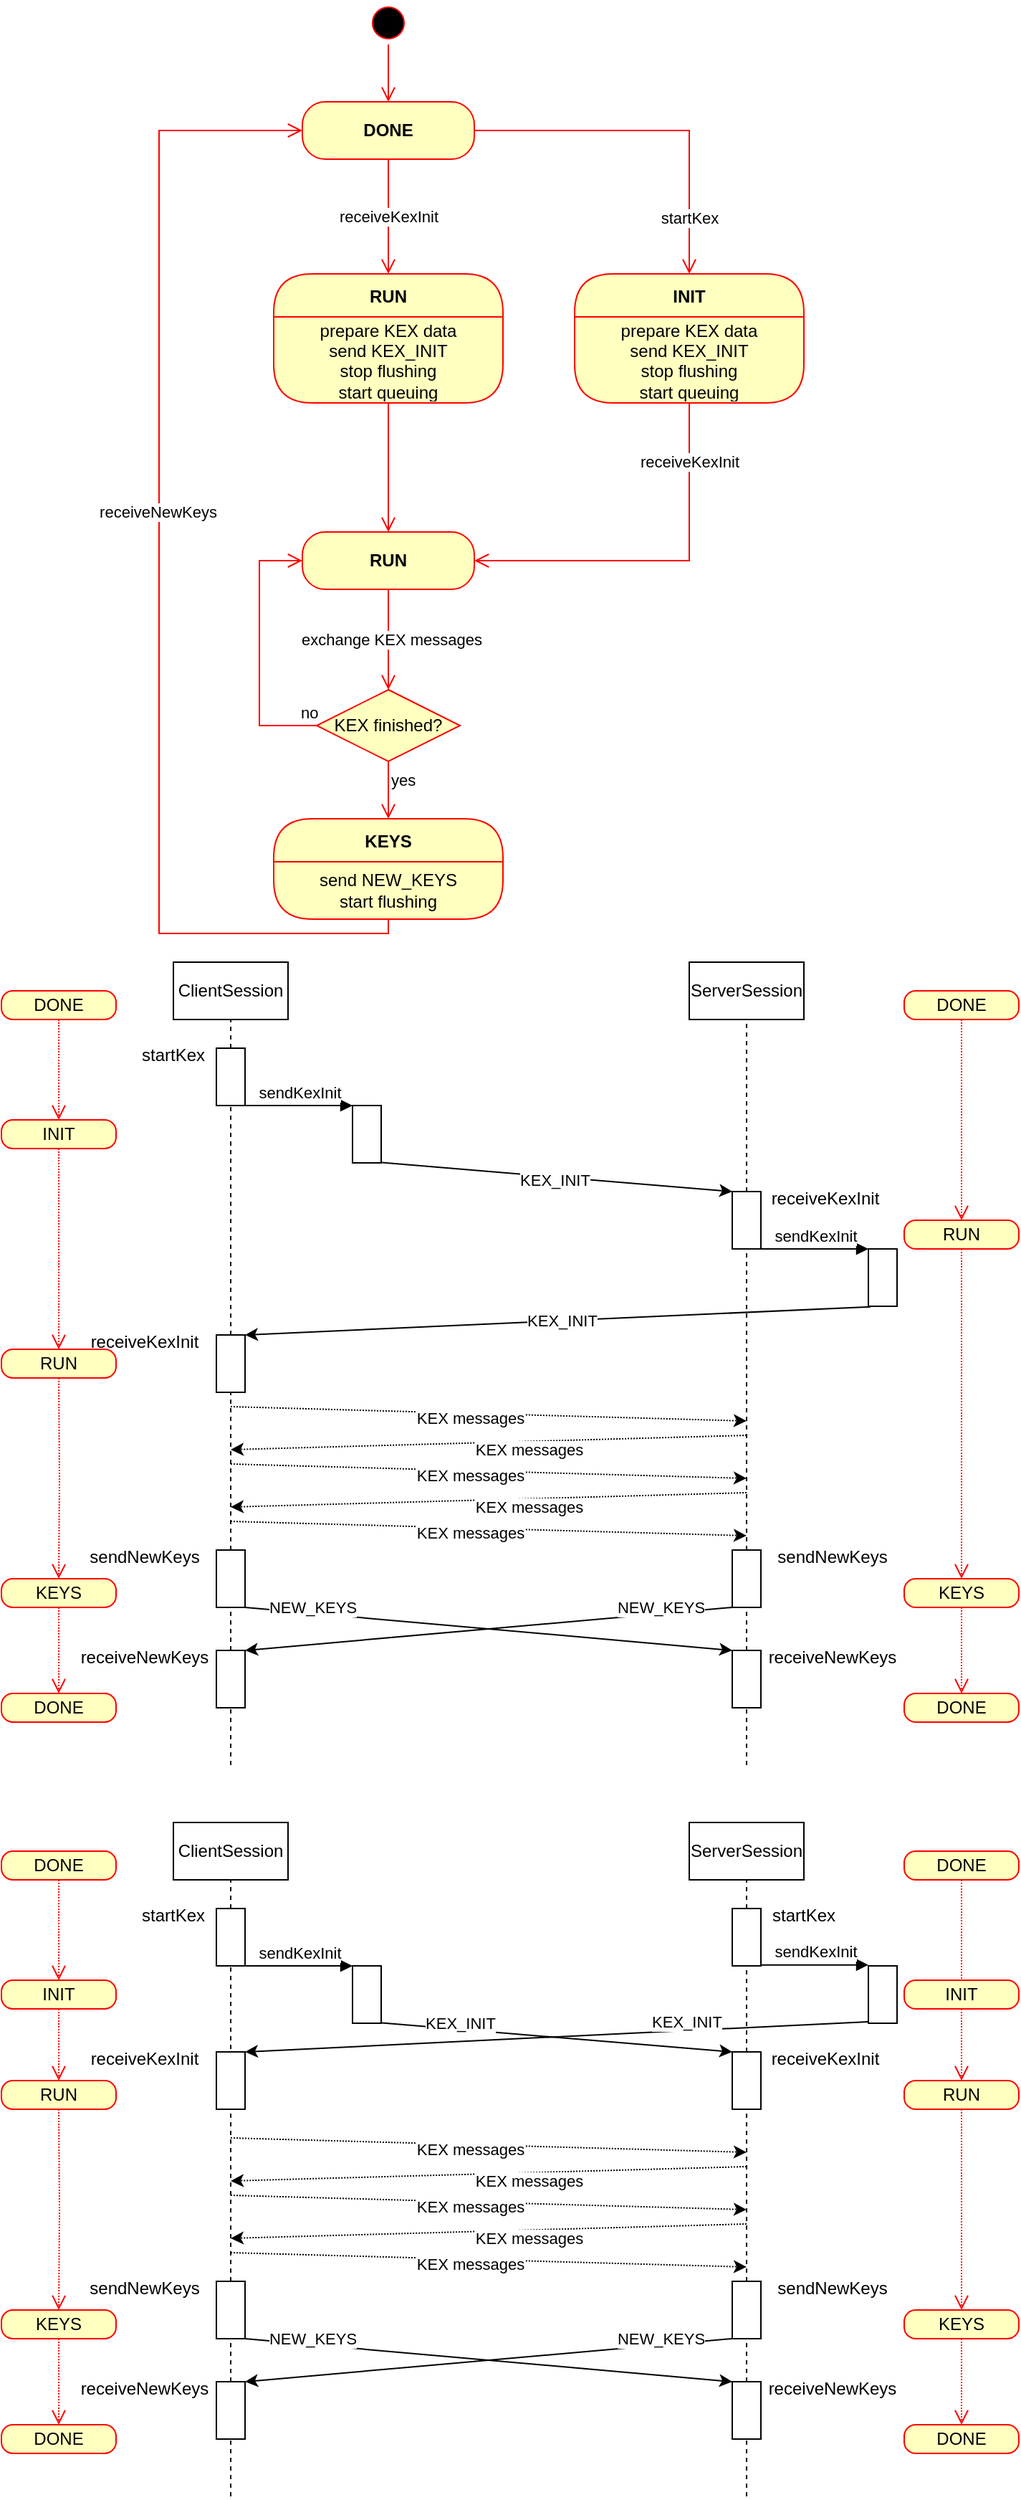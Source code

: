 <mxfile version="26.2.9">
  <diagram id="MgQ8iZ1HcKcTAxv5I0mx" name="Page-1">
    <mxGraphModel dx="1067" dy="892" grid="1" gridSize="10" guides="1" tooltips="1" connect="1" arrows="1" fold="1" page="1" pageScale="1" pageWidth="850" pageHeight="1100" math="0" shadow="0">
      <root>
        <mxCell id="0" />
        <mxCell id="1" parent="0" />
        <mxCell id="Z2IcUivewJbPsal0SKzA-1" value="&lt;b&gt;DONE&lt;/b&gt;" style="rounded=1;whiteSpace=wrap;html=1;arcSize=40;fontColor=#000000;fillColor=#ffffc0;strokeColor=#ff0000;" parent="1" vertex="1">
          <mxGeometry x="250" y="80" width="120" height="40" as="geometry" />
        </mxCell>
        <mxCell id="Z2IcUivewJbPsal0SKzA-2" value="startKex" style="edgeStyle=orthogonalEdgeStyle;html=1;verticalAlign=bottom;endArrow=open;endSize=8;strokeColor=#ff0000;rounded=0;entryX=0.5;entryY=0;entryDx=0;entryDy=0;" parent="1" source="Z2IcUivewJbPsal0SKzA-1" target="Z2IcUivewJbPsal0SKzA-11" edge="1">
          <mxGeometry x="0.76" relative="1" as="geometry">
            <mxPoint x="310" y="200" as="targetPoint" />
            <mxPoint as="offset" />
          </mxGeometry>
        </mxCell>
        <mxCell id="Z2IcUivewJbPsal0SKzA-5" value="&lt;b&gt;RUN&lt;/b&gt;" style="rounded=1;whiteSpace=wrap;html=1;arcSize=40;fontColor=#000000;fillColor=#ffffc0;strokeColor=#ff0000;" parent="1" vertex="1">
          <mxGeometry x="250" y="380" width="120" height="40" as="geometry" />
        </mxCell>
        <mxCell id="Z2IcUivewJbPsal0SKzA-6" value="" style="edgeStyle=orthogonalEdgeStyle;html=1;verticalAlign=bottom;endArrow=open;endSize=8;strokeColor=#ff0000;rounded=0;" parent="1" source="Z2IcUivewJbPsal0SKzA-5" edge="1">
          <mxGeometry relative="1" as="geometry">
            <mxPoint x="310" y="490" as="targetPoint" />
          </mxGeometry>
        </mxCell>
        <mxCell id="Z2IcUivewJbPsal0SKzA-27" value="exchange KEX messages" style="edgeLabel;html=1;align=center;verticalAlign=middle;resizable=0;points=[];" parent="Z2IcUivewJbPsal0SKzA-6" vertex="1" connectable="0">
          <mxGeometry y="1" relative="1" as="geometry">
            <mxPoint as="offset" />
          </mxGeometry>
        </mxCell>
        <mxCell id="Z2IcUivewJbPsal0SKzA-11" value="INIT" style="swimlane;fontStyle=1;align=center;verticalAlign=middle;childLayout=stackLayout;horizontal=1;startSize=30;horizontalStack=0;resizeParent=0;resizeLast=1;container=0;fontColor=#000000;collapsible=0;rounded=1;arcSize=30;strokeColor=#ff0000;fillColor=#ffffc0;swimlaneFillColor=#ffffc0;dropTarget=0;" parent="1" vertex="1">
          <mxGeometry x="440" y="200" width="160" height="90" as="geometry" />
        </mxCell>
        <mxCell id="Z2IcUivewJbPsal0SKzA-12" value="&lt;div&gt;prepare KEX data&lt;br&gt;&lt;/div&gt;&lt;div&gt;send KEX_INIT&lt;/div&gt;&lt;div&gt;stop flushing&lt;br&gt;&lt;/div&gt;&lt;div&gt;start queuing&lt;br&gt;&lt;/div&gt;" style="text;html=1;strokeColor=none;fillColor=none;align=center;verticalAlign=middle;spacingLeft=4;spacingRight=4;whiteSpace=wrap;overflow=hidden;rotatable=0;fontColor=#000000;" parent="Z2IcUivewJbPsal0SKzA-11" vertex="1">
          <mxGeometry y="30" width="160" height="60" as="geometry" />
        </mxCell>
        <mxCell id="Z2IcUivewJbPsal0SKzA-13" value="" style="edgeStyle=orthogonalEdgeStyle;html=1;verticalAlign=bottom;endArrow=open;endSize=8;strokeColor=#ff0000;rounded=0;entryX=1;entryY=0.5;entryDx=0;entryDy=0;" parent="1" source="Z2IcUivewJbPsal0SKzA-11" target="Z2IcUivewJbPsal0SKzA-5" edge="1">
          <mxGeometry relative="1" as="geometry">
            <mxPoint x="410" y="400" as="targetPoint" />
            <Array as="points">
              <mxPoint x="520" y="400" />
            </Array>
          </mxGeometry>
        </mxCell>
        <mxCell id="Z2IcUivewJbPsal0SKzA-14" value="receiveKexInit" style="edgeLabel;html=1;align=center;verticalAlign=middle;resizable=0;points=[];" parent="Z2IcUivewJbPsal0SKzA-13" vertex="1" connectable="0">
          <mxGeometry x="-0.4" y="2" relative="1" as="geometry">
            <mxPoint x="-2" y="-37" as="offset" />
          </mxGeometry>
        </mxCell>
        <mxCell id="Z2IcUivewJbPsal0SKzA-15" value="" style="edgeStyle=orthogonalEdgeStyle;html=1;verticalAlign=bottom;endArrow=open;endSize=8;strokeColor=#ff0000;rounded=0;exitX=0.5;exitY=1;exitDx=0;exitDy=0;entryX=0.5;entryY=0;entryDx=0;entryDy=0;" parent="1" source="Z2IcUivewJbPsal0SKzA-1" target="Z2IcUivewJbPsal0SKzA-18" edge="1">
          <mxGeometry relative="1" as="geometry">
            <mxPoint x="310" y="180" as="targetPoint" />
            <mxPoint x="470" y="280" as="sourcePoint" />
            <Array as="points" />
          </mxGeometry>
        </mxCell>
        <mxCell id="Z2IcUivewJbPsal0SKzA-21" value="receiveKexInit" style="edgeLabel;html=1;align=center;verticalAlign=middle;resizable=0;points=[];" parent="Z2IcUivewJbPsal0SKzA-15" vertex="1" connectable="0">
          <mxGeometry x="0.443" y="2" relative="1" as="geometry">
            <mxPoint x="-2" y="-18" as="offset" />
          </mxGeometry>
        </mxCell>
        <mxCell id="Z2IcUivewJbPsal0SKzA-18" value="RUN" style="swimlane;fontStyle=1;align=center;verticalAlign=middle;childLayout=stackLayout;horizontal=1;startSize=30;horizontalStack=0;resizeParent=0;resizeLast=1;container=0;fontColor=#000000;collapsible=0;rounded=1;arcSize=30;strokeColor=#ff0000;fillColor=#ffffc0;swimlaneFillColor=#ffffc0;dropTarget=0;" parent="1" vertex="1">
          <mxGeometry x="230" y="200" width="160" height="90" as="geometry" />
        </mxCell>
        <mxCell id="Z2IcUivewJbPsal0SKzA-19" value="&lt;div&gt;prepare KEX data&lt;/div&gt;&lt;div&gt;send KEX_INIT&lt;/div&gt;&lt;div&gt;stop flushing&lt;br&gt;&lt;/div&gt;&lt;div&gt;start queuing&lt;br&gt;&lt;/div&gt;" style="text;html=1;strokeColor=none;fillColor=none;align=center;verticalAlign=middle;spacingLeft=4;spacingRight=4;whiteSpace=wrap;overflow=hidden;rotatable=0;fontColor=#000000;" parent="Z2IcUivewJbPsal0SKzA-18" vertex="1">
          <mxGeometry y="30" width="160" height="60" as="geometry" />
        </mxCell>
        <mxCell id="Z2IcUivewJbPsal0SKzA-20" value="" style="edgeStyle=orthogonalEdgeStyle;html=1;verticalAlign=bottom;endArrow=open;endSize=8;strokeColor=#ff0000;rounded=0;entryX=0.5;entryY=0;entryDx=0;entryDy=0;" parent="1" source="Z2IcUivewJbPsal0SKzA-18" target="Z2IcUivewJbPsal0SKzA-5" edge="1">
          <mxGeometry relative="1" as="geometry">
            <mxPoint x="310" y="360" as="targetPoint" />
            <Array as="points" />
          </mxGeometry>
        </mxCell>
        <mxCell id="Z2IcUivewJbPsal0SKzA-22" value="KEYS" style="swimlane;fontStyle=1;align=center;verticalAlign=middle;childLayout=stackLayout;horizontal=1;startSize=30;horizontalStack=0;resizeParent=0;resizeLast=1;container=0;fontColor=#000000;collapsible=0;rounded=1;arcSize=30;strokeColor=#ff0000;fillColor=#ffffc0;swimlaneFillColor=#ffffc0;dropTarget=0;" parent="1" vertex="1">
          <mxGeometry x="230" y="580" width="160" height="70" as="geometry" />
        </mxCell>
        <mxCell id="Z2IcUivewJbPsal0SKzA-23" value="&lt;div&gt;send NEW_KEYS&lt;/div&gt;&lt;div&gt;start flushing&lt;br&gt;&lt;/div&gt;" style="text;html=1;strokeColor=none;fillColor=none;align=center;verticalAlign=middle;spacingLeft=4;spacingRight=4;whiteSpace=wrap;overflow=hidden;rotatable=0;fontColor=#000000;" parent="Z2IcUivewJbPsal0SKzA-22" vertex="1">
          <mxGeometry y="30" width="160" height="40" as="geometry" />
        </mxCell>
        <mxCell id="Z2IcUivewJbPsal0SKzA-24" value="" style="edgeStyle=orthogonalEdgeStyle;html=1;verticalAlign=bottom;endArrow=open;endSize=8;strokeColor=#ff0000;rounded=0;entryX=0;entryY=0.5;entryDx=0;entryDy=0;" parent="1" source="Z2IcUivewJbPsal0SKzA-22" target="Z2IcUivewJbPsal0SKzA-1" edge="1">
          <mxGeometry relative="1" as="geometry">
            <mxPoint x="310" y="620" as="targetPoint" />
            <Array as="points">
              <mxPoint x="310" y="660" />
              <mxPoint x="150" y="660" />
              <mxPoint x="150" y="100" />
            </Array>
          </mxGeometry>
        </mxCell>
        <mxCell id="Z2IcUivewJbPsal0SKzA-26" value="receiveNewKeys" style="edgeLabel;html=1;align=center;verticalAlign=middle;resizable=0;points=[];" parent="Z2IcUivewJbPsal0SKzA-24" vertex="1" connectable="0">
          <mxGeometry x="0.171" y="1" relative="1" as="geometry">
            <mxPoint y="22" as="offset" />
          </mxGeometry>
        </mxCell>
        <mxCell id="Z2IcUivewJbPsal0SKzA-28" value="KEX finished?" style="rhombus;whiteSpace=wrap;html=1;fillColor=#ffffc0;strokeColor=#ff0000;" parent="1" vertex="1">
          <mxGeometry x="260" y="490" width="100" height="50" as="geometry" />
        </mxCell>
        <mxCell id="Z2IcUivewJbPsal0SKzA-29" value="no" style="edgeStyle=orthogonalEdgeStyle;html=1;align=left;verticalAlign=bottom;endArrow=open;endSize=8;strokeColor=#ff0000;rounded=0;entryX=0;entryY=0.5;entryDx=0;entryDy=0;" parent="1" source="Z2IcUivewJbPsal0SKzA-28" target="Z2IcUivewJbPsal0SKzA-5" edge="1">
          <mxGeometry x="-0.862" relative="1" as="geometry">
            <mxPoint x="450" y="510" as="targetPoint" />
            <Array as="points">
              <mxPoint x="220" y="515" />
              <mxPoint x="220" y="400" />
            </Array>
            <mxPoint as="offset" />
          </mxGeometry>
        </mxCell>
        <mxCell id="Z2IcUivewJbPsal0SKzA-30" value="yes" style="edgeStyle=orthogonalEdgeStyle;html=1;align=left;verticalAlign=top;endArrow=open;endSize=8;strokeColor=#ff0000;rounded=0;entryX=0.5;entryY=0;entryDx=0;entryDy=0;" parent="1" source="Z2IcUivewJbPsal0SKzA-28" target="Z2IcUivewJbPsal0SKzA-22" edge="1">
          <mxGeometry x="-1" relative="1" as="geometry">
            <mxPoint x="310" y="570" as="targetPoint" />
          </mxGeometry>
        </mxCell>
        <mxCell id="Z2IcUivewJbPsal0SKzA-31" value="" style="ellipse;html=1;shape=startState;fillColor=#000000;strokeColor=#ff0000;" parent="1" vertex="1">
          <mxGeometry x="295" y="10" width="30" height="30" as="geometry" />
        </mxCell>
        <mxCell id="Z2IcUivewJbPsal0SKzA-32" value="" style="edgeStyle=orthogonalEdgeStyle;html=1;verticalAlign=bottom;endArrow=open;endSize=8;strokeColor=#ff0000;rounded=0;entryX=0.5;entryY=0;entryDx=0;entryDy=0;exitX=0.5;exitY=1;exitDx=0;exitDy=0;" parent="1" source="Z2IcUivewJbPsal0SKzA-31" target="Z2IcUivewJbPsal0SKzA-1" edge="1">
          <mxGeometry relative="1" as="geometry">
            <mxPoint x="720" y="180" as="targetPoint" />
            <mxPoint x="655" y="130" as="sourcePoint" />
            <Array as="points">
              <mxPoint x="310" y="70" />
              <mxPoint x="310" y="70" />
            </Array>
          </mxGeometry>
        </mxCell>
        <mxCell id="Z2IcUivewJbPsal0SKzA-43" value="ClientSession" style="rounded=0;whiteSpace=wrap;html=1;" parent="1" vertex="1">
          <mxGeometry x="160" y="680" width="80" height="40" as="geometry" />
        </mxCell>
        <mxCell id="Z2IcUivewJbPsal0SKzA-44" value="ServerSession" style="rounded=0;whiteSpace=wrap;html=1;" parent="1" vertex="1">
          <mxGeometry x="520" y="680" width="80" height="40" as="geometry" />
        </mxCell>
        <mxCell id="Z2IcUivewJbPsal0SKzA-45" value="" style="endArrow=none;dashed=1;html=1;rounded=0;entryX=0.5;entryY=1;entryDx=0;entryDy=0;startArrow=none;" parent="1" source="Z2IcUivewJbPsal0SKzA-70" target="Z2IcUivewJbPsal0SKzA-43" edge="1">
          <mxGeometry width="50" height="50" relative="1" as="geometry">
            <mxPoint x="200" y="1160" as="sourcePoint" />
            <mxPoint x="230" y="800" as="targetPoint" />
          </mxGeometry>
        </mxCell>
        <mxCell id="Z2IcUivewJbPsal0SKzA-46" value="" style="endArrow=none;dashed=1;html=1;rounded=0;entryX=0.5;entryY=1;entryDx=0;entryDy=0;startArrow=none;" parent="1" source="Z2IcUivewJbPsal0SKzA-49" target="Z2IcUivewJbPsal0SKzA-44" edge="1">
          <mxGeometry width="50" height="50" relative="1" as="geometry">
            <mxPoint x="560" y="1160" as="sourcePoint" />
            <mxPoint x="370" y="770" as="targetPoint" />
          </mxGeometry>
        </mxCell>
        <mxCell id="Z2IcUivewJbPsal0SKzA-49" value="" style="rounded=0;whiteSpace=wrap;html=1;" parent="1" vertex="1">
          <mxGeometry x="550" y="840" width="20" height="40" as="geometry" />
        </mxCell>
        <mxCell id="Z2IcUivewJbPsal0SKzA-50" value="" style="endArrow=none;dashed=1;html=1;rounded=0;entryX=0.5;entryY=1;entryDx=0;entryDy=0;startArrow=none;" parent="1" source="Z2IcUivewJbPsal0SKzA-81" target="Z2IcUivewJbPsal0SKzA-49" edge="1">
          <mxGeometry width="50" height="50" relative="1" as="geometry">
            <mxPoint x="560" y="1160" as="sourcePoint" />
            <mxPoint x="560" y="760" as="targetPoint" />
          </mxGeometry>
        </mxCell>
        <mxCell id="Z2IcUivewJbPsal0SKzA-47" value="" style="endArrow=classic;html=1;rounded=0;entryX=0;entryY=0;entryDx=0;entryDy=0;exitX=0.95;exitY=0.992;exitDx=0;exitDy=0;exitPerimeter=0;" parent="1" source="Z2IcUivewJbPsal0SKzA-74" target="Z2IcUivewJbPsal0SKzA-49" edge="1">
          <mxGeometry width="50" height="50" relative="1" as="geometry">
            <mxPoint x="310" y="820" as="sourcePoint" />
            <mxPoint x="390" y="820" as="targetPoint" />
          </mxGeometry>
        </mxCell>
        <mxCell id="Z2IcUivewJbPsal0SKzA-48" value="KEX_INIT" style="edgeLabel;html=1;align=center;verticalAlign=middle;resizable=0;points=[];" parent="Z2IcUivewJbPsal0SKzA-47" vertex="1" connectable="0">
          <mxGeometry x="-0.221" y="1" relative="1" as="geometry">
            <mxPoint x="26" y="5" as="offset" />
          </mxGeometry>
        </mxCell>
        <mxCell id="Z2IcUivewJbPsal0SKzA-51" value="receiveKexInit" style="text;html=1;strokeColor=none;fillColor=none;align=center;verticalAlign=middle;whiteSpace=wrap;rounded=0;" parent="1" vertex="1">
          <mxGeometry x="585" y="830" width="60" height="30" as="geometry" />
        </mxCell>
        <mxCell id="Z2IcUivewJbPsal0SKzA-52" value="" style="endArrow=classic;html=1;rounded=0;exitX=0.083;exitY=1.008;exitDx=0;exitDy=0;exitPerimeter=0;entryX=1;entryY=0;entryDx=0;entryDy=0;" parent="1" source="Z2IcUivewJbPsal0SKzA-55" target="Z2IcUivewJbPsal0SKzA-76" edge="1">
          <mxGeometry width="50" height="50" relative="1" as="geometry">
            <mxPoint x="460" y="930" as="sourcePoint" />
            <mxPoint x="250" y="930" as="targetPoint" />
          </mxGeometry>
        </mxCell>
        <mxCell id="Z2IcUivewJbPsal0SKzA-53" value="KEX_INIT" style="edgeLabel;html=1;align=center;verticalAlign=middle;resizable=0;points=[];" parent="Z2IcUivewJbPsal0SKzA-52" vertex="1" connectable="0">
          <mxGeometry x="-0.011" relative="1" as="geometry">
            <mxPoint as="offset" />
          </mxGeometry>
        </mxCell>
        <mxCell id="Z2IcUivewJbPsal0SKzA-54" style="edgeStyle=orthogonalEdgeStyle;rounded=0;orthogonalLoop=1;jettySize=auto;html=1;exitX=0.5;exitY=1;exitDx=0;exitDy=0;" parent="1" source="Z2IcUivewJbPsal0SKzA-49" target="Z2IcUivewJbPsal0SKzA-49" edge="1">
          <mxGeometry relative="1" as="geometry" />
        </mxCell>
        <mxCell id="Z2IcUivewJbPsal0SKzA-55" value="" style="html=1;points=[];perimeter=orthogonalPerimeter;" parent="1" vertex="1">
          <mxGeometry x="645" y="880" width="20" height="40" as="geometry" />
        </mxCell>
        <mxCell id="Z2IcUivewJbPsal0SKzA-56" value="sendKexInit" style="html=1;verticalAlign=bottom;endArrow=block;entryX=0;entryY=0;rounded=0;exitX=1;exitY=1;exitDx=0;exitDy=0;" parent="1" source="Z2IcUivewJbPsal0SKzA-49" target="Z2IcUivewJbPsal0SKzA-55" edge="1">
          <mxGeometry relative="1" as="geometry">
            <mxPoint x="575" y="890" as="sourcePoint" />
            <Array as="points" />
          </mxGeometry>
        </mxCell>
        <mxCell id="Z2IcUivewJbPsal0SKzA-58" value="" style="endArrow=classic;html=1;rounded=0;dashed=1;dashPattern=1 1;" parent="1" edge="1">
          <mxGeometry width="50" height="50" relative="1" as="geometry">
            <mxPoint x="200" y="990" as="sourcePoint" />
            <mxPoint x="560" y="1000" as="targetPoint" />
          </mxGeometry>
        </mxCell>
        <mxCell id="Z2IcUivewJbPsal0SKzA-59" value="KEX messages" style="edgeLabel;html=1;align=center;verticalAlign=middle;resizable=0;points=[];" parent="Z2IcUivewJbPsal0SKzA-58" vertex="1" connectable="0">
          <mxGeometry x="-0.221" y="1" relative="1" as="geometry">
            <mxPoint x="26" y="5" as="offset" />
          </mxGeometry>
        </mxCell>
        <mxCell id="Z2IcUivewJbPsal0SKzA-60" value="" style="endArrow=classic;html=1;rounded=0;dashed=1;dashPattern=1 1;" parent="1" edge="1">
          <mxGeometry width="50" height="50" relative="1" as="geometry">
            <mxPoint x="560" y="1010" as="sourcePoint" />
            <mxPoint x="200" y="1020" as="targetPoint" />
          </mxGeometry>
        </mxCell>
        <mxCell id="Z2IcUivewJbPsal0SKzA-61" value="KEX messages" style="edgeLabel;html=1;align=center;verticalAlign=middle;resizable=0;points=[];" parent="Z2IcUivewJbPsal0SKzA-60" vertex="1" connectable="0">
          <mxGeometry x="-0.221" y="1" relative="1" as="geometry">
            <mxPoint x="-12" y="5" as="offset" />
          </mxGeometry>
        </mxCell>
        <mxCell id="Z2IcUivewJbPsal0SKzA-62" value="" style="endArrow=classic;html=1;rounded=0;dashed=1;dashPattern=1 1;" parent="1" edge="1">
          <mxGeometry width="50" height="50" relative="1" as="geometry">
            <mxPoint x="200" y="1030" as="sourcePoint" />
            <mxPoint x="560" y="1040" as="targetPoint" />
          </mxGeometry>
        </mxCell>
        <mxCell id="Z2IcUivewJbPsal0SKzA-63" value="KEX messages" style="edgeLabel;html=1;align=center;verticalAlign=middle;resizable=0;points=[];" parent="Z2IcUivewJbPsal0SKzA-62" vertex="1" connectable="0">
          <mxGeometry x="-0.221" y="1" relative="1" as="geometry">
            <mxPoint x="26" y="5" as="offset" />
          </mxGeometry>
        </mxCell>
        <mxCell id="Z2IcUivewJbPsal0SKzA-64" value="" style="endArrow=classic;html=1;rounded=0;dashed=1;dashPattern=1 1;" parent="1" edge="1">
          <mxGeometry width="50" height="50" relative="1" as="geometry">
            <mxPoint x="560" y="1050" as="sourcePoint" />
            <mxPoint x="200" y="1060" as="targetPoint" />
          </mxGeometry>
        </mxCell>
        <mxCell id="Z2IcUivewJbPsal0SKzA-65" value="KEX messages" style="edgeLabel;html=1;align=center;verticalAlign=middle;resizable=0;points=[];" parent="Z2IcUivewJbPsal0SKzA-64" vertex="1" connectable="0">
          <mxGeometry x="-0.221" y="1" relative="1" as="geometry">
            <mxPoint x="-12" y="5" as="offset" />
          </mxGeometry>
        </mxCell>
        <mxCell id="Z2IcUivewJbPsal0SKzA-68" value="" style="rounded=0;whiteSpace=wrap;html=1;" parent="1" vertex="1">
          <mxGeometry x="190" y="1160" width="20" height="40" as="geometry" />
        </mxCell>
        <mxCell id="Z2IcUivewJbPsal0SKzA-69" value="" style="endArrow=none;dashed=1;html=1;rounded=0;entryX=0.5;entryY=1;entryDx=0;entryDy=0;" parent="1" target="Z2IcUivewJbPsal0SKzA-68" edge="1">
          <mxGeometry width="50" height="50" relative="1" as="geometry">
            <mxPoint x="200" y="1240" as="sourcePoint" />
            <mxPoint x="200" y="810" as="targetPoint" />
          </mxGeometry>
        </mxCell>
        <mxCell id="Z2IcUivewJbPsal0SKzA-70" value="" style="rounded=0;whiteSpace=wrap;html=1;" parent="1" vertex="1">
          <mxGeometry x="190" y="740" width="20" height="40" as="geometry" />
        </mxCell>
        <mxCell id="Z2IcUivewJbPsal0SKzA-71" value="" style="endArrow=none;dashed=1;html=1;rounded=0;entryX=0.5;entryY=1;entryDx=0;entryDy=0;startArrow=none;" parent="1" source="Z2IcUivewJbPsal0SKzA-83" target="Z2IcUivewJbPsal0SKzA-70" edge="1">
          <mxGeometry width="50" height="50" relative="1" as="geometry">
            <mxPoint x="200" y="1060" as="sourcePoint" />
            <mxPoint x="200" y="720" as="targetPoint" />
          </mxGeometry>
        </mxCell>
        <mxCell id="Z2IcUivewJbPsal0SKzA-72" value="startKex" style="text;html=1;strokeColor=none;fillColor=none;align=center;verticalAlign=middle;whiteSpace=wrap;rounded=0;" parent="1" vertex="1">
          <mxGeometry x="130" y="730" width="60" height="30" as="geometry" />
        </mxCell>
        <mxCell id="Z2IcUivewJbPsal0SKzA-74" value="" style="html=1;points=[];perimeter=orthogonalPerimeter;" parent="1" vertex="1">
          <mxGeometry x="285" y="780" width="20" height="40" as="geometry" />
        </mxCell>
        <mxCell id="Z2IcUivewJbPsal0SKzA-75" value="sendKexInit" style="html=1;verticalAlign=bottom;endArrow=block;entryX=0;entryY=0;rounded=0;exitX=1;exitY=1;exitDx=0;exitDy=0;" parent="1" target="Z2IcUivewJbPsal0SKzA-74" edge="1">
          <mxGeometry relative="1" as="geometry">
            <mxPoint x="210" y="780" as="sourcePoint" />
            <Array as="points" />
          </mxGeometry>
        </mxCell>
        <mxCell id="Z2IcUivewJbPsal0SKzA-76" value="" style="rounded=0;whiteSpace=wrap;html=1;" parent="1" vertex="1">
          <mxGeometry x="190" y="940" width="20" height="40" as="geometry" />
        </mxCell>
        <mxCell id="Z2IcUivewJbPsal0SKzA-77" value="receiveKexInit" style="text;html=1;strokeColor=none;fillColor=none;align=center;verticalAlign=middle;whiteSpace=wrap;rounded=0;" parent="1" vertex="1">
          <mxGeometry x="110" y="930" width="60" height="30" as="geometry" />
        </mxCell>
        <mxCell id="Z2IcUivewJbPsal0SKzA-78" value="sendNewKeys" style="text;html=1;strokeColor=none;fillColor=none;align=center;verticalAlign=middle;whiteSpace=wrap;rounded=0;" parent="1" vertex="1">
          <mxGeometry x="110" y="1080" width="60" height="30" as="geometry" />
        </mxCell>
        <mxCell id="Z2IcUivewJbPsal0SKzA-79" value="" style="endArrow=classic;html=1;rounded=0;dashed=1;dashPattern=1 1;" parent="1" edge="1">
          <mxGeometry width="50" height="50" relative="1" as="geometry">
            <mxPoint x="200" y="1070" as="sourcePoint" />
            <mxPoint x="560" y="1080" as="targetPoint" />
          </mxGeometry>
        </mxCell>
        <mxCell id="Z2IcUivewJbPsal0SKzA-80" value="KEX messages" style="edgeLabel;html=1;align=center;verticalAlign=middle;resizable=0;points=[];" parent="Z2IcUivewJbPsal0SKzA-79" vertex="1" connectable="0">
          <mxGeometry x="-0.221" y="1" relative="1" as="geometry">
            <mxPoint x="26" y="5" as="offset" />
          </mxGeometry>
        </mxCell>
        <mxCell id="Z2IcUivewJbPsal0SKzA-81" value="" style="rounded=0;whiteSpace=wrap;html=1;" parent="1" vertex="1">
          <mxGeometry x="550" y="1090" width="20" height="40" as="geometry" />
        </mxCell>
        <mxCell id="Z2IcUivewJbPsal0SKzA-82" value="" style="endArrow=none;dashed=1;html=1;rounded=0;entryX=0.5;entryY=1;entryDx=0;entryDy=0;startArrow=none;" parent="1" source="Z2IcUivewJbPsal0SKzA-91" target="Z2IcUivewJbPsal0SKzA-81" edge="1">
          <mxGeometry width="50" height="50" relative="1" as="geometry">
            <mxPoint x="560" y="1240" as="sourcePoint" />
            <mxPoint x="560" y="880" as="targetPoint" />
          </mxGeometry>
        </mxCell>
        <mxCell id="Z2IcUivewJbPsal0SKzA-83" value="" style="rounded=0;whiteSpace=wrap;html=1;" parent="1" vertex="1">
          <mxGeometry x="190" y="1090" width="20" height="40" as="geometry" />
        </mxCell>
        <mxCell id="Z2IcUivewJbPsal0SKzA-84" value="" style="endArrow=none;dashed=1;html=1;rounded=0;entryX=0.5;entryY=1;entryDx=0;entryDy=0;startArrow=none;" parent="1" source="Z2IcUivewJbPsal0SKzA-68" target="Z2IcUivewJbPsal0SKzA-83" edge="1">
          <mxGeometry width="50" height="50" relative="1" as="geometry">
            <mxPoint x="200" y="1170" as="sourcePoint" />
            <mxPoint x="200" y="780" as="targetPoint" />
          </mxGeometry>
        </mxCell>
        <mxCell id="Z2IcUivewJbPsal0SKzA-85" value="" style="endArrow=classic;html=1;rounded=0;exitX=1;exitY=1;exitDx=0;exitDy=0;entryX=0;entryY=0;entryDx=0;entryDy=0;" parent="1" source="Z2IcUivewJbPsal0SKzA-83" target="Z2IcUivewJbPsal0SKzA-91" edge="1">
          <mxGeometry width="50" height="50" relative="1" as="geometry">
            <mxPoint x="560" y="1140" as="sourcePoint" />
            <mxPoint x="560" y="1160" as="targetPoint" />
          </mxGeometry>
        </mxCell>
        <mxCell id="Z2IcUivewJbPsal0SKzA-86" value="NEW_KEYS" style="edgeLabel;html=1;align=center;verticalAlign=middle;resizable=0;points=[];" parent="Z2IcUivewJbPsal0SKzA-85" vertex="1" connectable="0">
          <mxGeometry x="-0.221" y="1" relative="1" as="geometry">
            <mxPoint x="-86" y="-11" as="offset" />
          </mxGeometry>
        </mxCell>
        <mxCell id="Z2IcUivewJbPsal0SKzA-87" value="" style="endArrow=classic;html=1;rounded=0;exitX=0;exitY=1;exitDx=0;exitDy=0;entryX=1;entryY=0;entryDx=0;entryDy=0;" parent="1" source="Z2IcUivewJbPsal0SKzA-81" target="Z2IcUivewJbPsal0SKzA-68" edge="1">
          <mxGeometry width="50" height="50" relative="1" as="geometry">
            <mxPoint x="220" y="1140" as="sourcePoint" />
            <mxPoint x="570" y="1170" as="targetPoint" />
          </mxGeometry>
        </mxCell>
        <mxCell id="Z2IcUivewJbPsal0SKzA-88" value="NEW_KEYS" style="edgeLabel;html=1;align=center;verticalAlign=middle;resizable=0;points=[];" parent="Z2IcUivewJbPsal0SKzA-87" vertex="1" connectable="0">
          <mxGeometry x="-0.221" y="1" relative="1" as="geometry">
            <mxPoint x="82" y="-13" as="offset" />
          </mxGeometry>
        </mxCell>
        <mxCell id="Z2IcUivewJbPsal0SKzA-89" value="sendNewKeys" style="text;html=1;strokeColor=none;fillColor=none;align=center;verticalAlign=middle;whiteSpace=wrap;rounded=0;" parent="1" vertex="1">
          <mxGeometry x="590" y="1080" width="60" height="30" as="geometry" />
        </mxCell>
        <mxCell id="Z2IcUivewJbPsal0SKzA-90" value="receiveNewKeys" style="text;html=1;strokeColor=none;fillColor=none;align=center;verticalAlign=middle;whiteSpace=wrap;rounded=0;" parent="1" vertex="1">
          <mxGeometry x="110" y="1150" width="60" height="30" as="geometry" />
        </mxCell>
        <mxCell id="Z2IcUivewJbPsal0SKzA-91" value="" style="rounded=0;whiteSpace=wrap;html=1;" parent="1" vertex="1">
          <mxGeometry x="550" y="1160" width="20" height="40" as="geometry" />
        </mxCell>
        <mxCell id="Z2IcUivewJbPsal0SKzA-92" value="" style="endArrow=none;dashed=1;html=1;rounded=0;entryX=0.5;entryY=1;entryDx=0;entryDy=0;" parent="1" target="Z2IcUivewJbPsal0SKzA-91" edge="1">
          <mxGeometry width="50" height="50" relative="1" as="geometry">
            <mxPoint x="560" y="1240" as="sourcePoint" />
            <mxPoint x="560" y="1130" as="targetPoint" />
          </mxGeometry>
        </mxCell>
        <mxCell id="Z2IcUivewJbPsal0SKzA-93" value="receiveNewKeys" style="text;html=1;strokeColor=none;fillColor=none;align=center;verticalAlign=middle;whiteSpace=wrap;rounded=0;" parent="1" vertex="1">
          <mxGeometry x="590" y="1150" width="60" height="30" as="geometry" />
        </mxCell>
        <mxCell id="Z2IcUivewJbPsal0SKzA-94" value="DONE" style="rounded=1;whiteSpace=wrap;html=1;arcSize=40;fontColor=#000000;fillColor=#ffffc0;strokeColor=#ff0000;" parent="1" vertex="1">
          <mxGeometry x="40" y="700" width="80" height="20" as="geometry" />
        </mxCell>
        <mxCell id="Z2IcUivewJbPsal0SKzA-95" value="" style="edgeStyle=orthogonalEdgeStyle;html=1;verticalAlign=bottom;endArrow=open;endSize=8;strokeColor=#ff0000;rounded=0;dashed=1;dashPattern=1 1;entryX=0.5;entryY=0;entryDx=0;entryDy=0;" parent="1" source="Z2IcUivewJbPsal0SKzA-94" target="Z2IcUivewJbPsal0SKzA-96" edge="1">
          <mxGeometry relative="1" as="geometry">
            <mxPoint x="70" y="790" as="targetPoint" />
          </mxGeometry>
        </mxCell>
        <mxCell id="Z2IcUivewJbPsal0SKzA-96" value="INIT" style="rounded=1;whiteSpace=wrap;html=1;arcSize=40;fontColor=#000000;fillColor=#ffffc0;strokeColor=#ff0000;" parent="1" vertex="1">
          <mxGeometry x="40" y="790" width="80" height="20" as="geometry" />
        </mxCell>
        <mxCell id="Z2IcUivewJbPsal0SKzA-97" value="RUN" style="rounded=1;whiteSpace=wrap;html=1;arcSize=40;fontColor=#000000;fillColor=#ffffc0;strokeColor=#ff0000;" parent="1" vertex="1">
          <mxGeometry x="40" y="950" width="80" height="20" as="geometry" />
        </mxCell>
        <mxCell id="Z2IcUivewJbPsal0SKzA-98" value="KEYS" style="rounded=1;whiteSpace=wrap;html=1;arcSize=40;fontColor=#000000;fillColor=#ffffc0;strokeColor=#ff0000;" parent="1" vertex="1">
          <mxGeometry x="40" y="1110" width="80" height="20" as="geometry" />
        </mxCell>
        <mxCell id="Z2IcUivewJbPsal0SKzA-99" value="DONE" style="rounded=1;whiteSpace=wrap;html=1;arcSize=40;fontColor=#000000;fillColor=#ffffc0;strokeColor=#ff0000;" parent="1" vertex="1">
          <mxGeometry x="40" y="1190" width="80" height="20" as="geometry" />
        </mxCell>
        <mxCell id="Z2IcUivewJbPsal0SKzA-100" value="" style="edgeStyle=orthogonalEdgeStyle;html=1;verticalAlign=bottom;endArrow=open;endSize=8;strokeColor=#ff0000;rounded=0;dashed=1;dashPattern=1 1;entryX=0.5;entryY=0;entryDx=0;entryDy=0;exitX=0.5;exitY=1;exitDx=0;exitDy=0;" parent="1" source="Z2IcUivewJbPsal0SKzA-96" target="Z2IcUivewJbPsal0SKzA-97" edge="1">
          <mxGeometry relative="1" as="geometry">
            <mxPoint x="90" y="800" as="targetPoint" />
            <mxPoint x="90" y="730" as="sourcePoint" />
          </mxGeometry>
        </mxCell>
        <mxCell id="Z2IcUivewJbPsal0SKzA-101" value="" style="edgeStyle=orthogonalEdgeStyle;html=1;verticalAlign=bottom;endArrow=open;endSize=8;strokeColor=#ff0000;rounded=0;dashed=1;dashPattern=1 1;entryX=0.5;entryY=0;entryDx=0;entryDy=0;" parent="1" target="Z2IcUivewJbPsal0SKzA-98" edge="1">
          <mxGeometry relative="1" as="geometry">
            <mxPoint x="90" y="960" as="targetPoint" />
            <mxPoint x="80" y="970" as="sourcePoint" />
          </mxGeometry>
        </mxCell>
        <mxCell id="Z2IcUivewJbPsal0SKzA-102" value="" style="edgeStyle=orthogonalEdgeStyle;html=1;verticalAlign=bottom;endArrow=open;endSize=8;strokeColor=#ff0000;rounded=0;dashed=1;dashPattern=1 1;entryX=0.5;entryY=0;entryDx=0;entryDy=0;exitX=0.5;exitY=1;exitDx=0;exitDy=0;" parent="1" source="Z2IcUivewJbPsal0SKzA-98" target="Z2IcUivewJbPsal0SKzA-99" edge="1">
          <mxGeometry relative="1" as="geometry">
            <mxPoint x="90" y="1120" as="targetPoint" />
            <mxPoint x="100" y="1140" as="sourcePoint" />
          </mxGeometry>
        </mxCell>
        <mxCell id="Z2IcUivewJbPsal0SKzA-104" value="DONE" style="rounded=1;whiteSpace=wrap;html=1;arcSize=40;fontColor=#000000;fillColor=#ffffc0;strokeColor=#ff0000;" parent="1" vertex="1">
          <mxGeometry x="670" y="700" width="80" height="20" as="geometry" />
        </mxCell>
        <mxCell id="Z2IcUivewJbPsal0SKzA-105" value="" style="edgeStyle=orthogonalEdgeStyle;html=1;verticalAlign=bottom;endArrow=open;endSize=8;strokeColor=#ff0000;rounded=0;dashed=1;dashPattern=1 1;entryX=0.5;entryY=0;entryDx=0;entryDy=0;" parent="1" source="Z2IcUivewJbPsal0SKzA-104" target="Z2IcUivewJbPsal0SKzA-107" edge="1">
          <mxGeometry relative="1" as="geometry">
            <mxPoint x="710" y="790" as="targetPoint" />
          </mxGeometry>
        </mxCell>
        <mxCell id="Z2IcUivewJbPsal0SKzA-107" value="RUN" style="rounded=1;whiteSpace=wrap;html=1;arcSize=40;fontColor=#000000;fillColor=#ffffc0;strokeColor=#ff0000;" parent="1" vertex="1">
          <mxGeometry x="670" y="860" width="80" height="20" as="geometry" />
        </mxCell>
        <mxCell id="Z2IcUivewJbPsal0SKzA-108" value="KEYS" style="rounded=1;whiteSpace=wrap;html=1;arcSize=40;fontColor=#000000;fillColor=#ffffc0;strokeColor=#ff0000;" parent="1" vertex="1">
          <mxGeometry x="670" y="1110" width="80" height="20" as="geometry" />
        </mxCell>
        <mxCell id="Z2IcUivewJbPsal0SKzA-109" value="DONE" style="rounded=1;whiteSpace=wrap;html=1;arcSize=40;fontColor=#000000;fillColor=#ffffc0;strokeColor=#ff0000;" parent="1" vertex="1">
          <mxGeometry x="670" y="1190" width="80" height="20" as="geometry" />
        </mxCell>
        <mxCell id="Z2IcUivewJbPsal0SKzA-111" value="" style="edgeStyle=orthogonalEdgeStyle;html=1;verticalAlign=bottom;endArrow=open;endSize=8;strokeColor=#ff0000;rounded=0;dashed=1;dashPattern=1 1;entryX=0.5;entryY=0;entryDx=0;entryDy=0;exitX=0.5;exitY=1;exitDx=0;exitDy=0;" parent="1" source="Z2IcUivewJbPsal0SKzA-107" target="Z2IcUivewJbPsal0SKzA-108" edge="1">
          <mxGeometry relative="1" as="geometry">
            <mxPoint x="720" y="960" as="targetPoint" />
            <mxPoint x="710" y="970" as="sourcePoint" />
          </mxGeometry>
        </mxCell>
        <mxCell id="Z2IcUivewJbPsal0SKzA-112" value="" style="edgeStyle=orthogonalEdgeStyle;html=1;verticalAlign=bottom;endArrow=open;endSize=8;strokeColor=#ff0000;rounded=0;dashed=1;dashPattern=1 1;entryX=0.5;entryY=0;entryDx=0;entryDy=0;exitX=0.5;exitY=1;exitDx=0;exitDy=0;" parent="1" source="Z2IcUivewJbPsal0SKzA-108" target="Z2IcUivewJbPsal0SKzA-109" edge="1">
          <mxGeometry relative="1" as="geometry">
            <mxPoint x="720" y="1120" as="targetPoint" />
            <mxPoint x="730" y="1140" as="sourcePoint" />
          </mxGeometry>
        </mxCell>
        <mxCell id="Z2IcUivewJbPsal0SKzA-113" value="ClientSession" style="rounded=0;whiteSpace=wrap;html=1;" parent="1" vertex="1">
          <mxGeometry x="160" y="1280" width="80" height="40" as="geometry" />
        </mxCell>
        <mxCell id="Z2IcUivewJbPsal0SKzA-114" value="ServerSession" style="rounded=0;whiteSpace=wrap;html=1;" parent="1" vertex="1">
          <mxGeometry x="520" y="1280" width="80" height="40" as="geometry" />
        </mxCell>
        <mxCell id="Z2IcUivewJbPsal0SKzA-115" value="" style="endArrow=none;dashed=1;html=1;rounded=0;entryX=0.5;entryY=1;entryDx=0;entryDy=0;startArrow=none;" parent="1" source="Z2IcUivewJbPsal0SKzA-137" target="Z2IcUivewJbPsal0SKzA-113" edge="1">
          <mxGeometry width="50" height="50" relative="1" as="geometry">
            <mxPoint x="200" y="1760" as="sourcePoint" />
            <mxPoint x="230" y="1400" as="targetPoint" />
          </mxGeometry>
        </mxCell>
        <mxCell id="Z2IcUivewJbPsal0SKzA-116" value="" style="endArrow=none;dashed=1;html=1;rounded=0;entryX=0.5;entryY=1;entryDx=0;entryDy=0;startArrow=none;" parent="1" source="Z2IcUivewJbPsal0SKzA-176" target="Z2IcUivewJbPsal0SKzA-114" edge="1">
          <mxGeometry width="50" height="50" relative="1" as="geometry">
            <mxPoint x="560" y="1760" as="sourcePoint" />
            <mxPoint x="370" y="1370" as="targetPoint" />
          </mxGeometry>
        </mxCell>
        <mxCell id="Z2IcUivewJbPsal0SKzA-117" value="" style="rounded=0;whiteSpace=wrap;html=1;" parent="1" vertex="1">
          <mxGeometry x="550" y="1440" width="20" height="40" as="geometry" />
        </mxCell>
        <mxCell id="Z2IcUivewJbPsal0SKzA-118" value="" style="endArrow=none;dashed=1;html=1;rounded=0;entryX=0.5;entryY=1;entryDx=0;entryDy=0;startArrow=none;" parent="1" source="Z2IcUivewJbPsal0SKzA-147" target="Z2IcUivewJbPsal0SKzA-117" edge="1">
          <mxGeometry width="50" height="50" relative="1" as="geometry">
            <mxPoint x="560" y="1760" as="sourcePoint" />
            <mxPoint x="560" y="1360" as="targetPoint" />
          </mxGeometry>
        </mxCell>
        <mxCell id="Z2IcUivewJbPsal0SKzA-119" value="" style="endArrow=classic;html=1;rounded=0;entryX=0;entryY=0;entryDx=0;entryDy=0;exitX=0.95;exitY=0.992;exitDx=0;exitDy=0;exitPerimeter=0;" parent="1" source="Z2IcUivewJbPsal0SKzA-140" target="Z2IcUivewJbPsal0SKzA-117" edge="1">
          <mxGeometry width="50" height="50" relative="1" as="geometry">
            <mxPoint x="310" y="1420" as="sourcePoint" />
            <mxPoint x="390" y="1420" as="targetPoint" />
          </mxGeometry>
        </mxCell>
        <mxCell id="Z2IcUivewJbPsal0SKzA-120" value="KEX_INIT" style="edgeLabel;html=1;align=center;verticalAlign=middle;resizable=0;points=[];" parent="Z2IcUivewJbPsal0SKzA-119" vertex="1" connectable="0">
          <mxGeometry x="-0.221" y="1" relative="1" as="geometry">
            <mxPoint x="-40" y="-7" as="offset" />
          </mxGeometry>
        </mxCell>
        <mxCell id="Z2IcUivewJbPsal0SKzA-121" value="receiveKexInit" style="text;html=1;strokeColor=none;fillColor=none;align=center;verticalAlign=middle;whiteSpace=wrap;rounded=0;" parent="1" vertex="1">
          <mxGeometry x="585" y="1430" width="60" height="30" as="geometry" />
        </mxCell>
        <mxCell id="Z2IcUivewJbPsal0SKzA-122" value="" style="endArrow=classic;html=1;rounded=0;entryX=1;entryY=0;entryDx=0;entryDy=0;exitX=-0.017;exitY=0.975;exitDx=0;exitDy=0;exitPerimeter=0;" parent="1" source="Z2IcUivewJbPsal0SKzA-179" target="Z2IcUivewJbPsal0SKzA-142" edge="1">
          <mxGeometry width="50" height="50" relative="1" as="geometry">
            <mxPoint x="630" y="1420" as="sourcePoint" />
            <mxPoint x="250" y="1530" as="targetPoint" />
          </mxGeometry>
        </mxCell>
        <mxCell id="Z2IcUivewJbPsal0SKzA-123" value="KEX_INIT" style="edgeLabel;html=1;align=center;verticalAlign=middle;resizable=0;points=[];" parent="Z2IcUivewJbPsal0SKzA-122" vertex="1" connectable="0">
          <mxGeometry x="-0.011" relative="1" as="geometry">
            <mxPoint x="88" y="-11" as="offset" />
          </mxGeometry>
        </mxCell>
        <mxCell id="Z2IcUivewJbPsal0SKzA-124" style="edgeStyle=orthogonalEdgeStyle;rounded=0;orthogonalLoop=1;jettySize=auto;html=1;exitX=0.5;exitY=1;exitDx=0;exitDy=0;" parent="1" source="Z2IcUivewJbPsal0SKzA-117" target="Z2IcUivewJbPsal0SKzA-117" edge="1">
          <mxGeometry relative="1" as="geometry" />
        </mxCell>
        <mxCell id="Z2IcUivewJbPsal0SKzA-127" value="" style="endArrow=classic;html=1;rounded=0;dashed=1;dashPattern=1 1;" parent="1" edge="1">
          <mxGeometry width="50" height="50" relative="1" as="geometry">
            <mxPoint x="200" y="1500" as="sourcePoint" />
            <mxPoint x="560" y="1510" as="targetPoint" />
          </mxGeometry>
        </mxCell>
        <mxCell id="Z2IcUivewJbPsal0SKzA-128" value="KEX messages" style="edgeLabel;html=1;align=center;verticalAlign=middle;resizable=0;points=[];" parent="Z2IcUivewJbPsal0SKzA-127" vertex="1" connectable="0">
          <mxGeometry x="-0.221" y="1" relative="1" as="geometry">
            <mxPoint x="26" y="5" as="offset" />
          </mxGeometry>
        </mxCell>
        <mxCell id="Z2IcUivewJbPsal0SKzA-129" value="" style="endArrow=classic;html=1;rounded=0;dashed=1;dashPattern=1 1;" parent="1" edge="1">
          <mxGeometry width="50" height="50" relative="1" as="geometry">
            <mxPoint x="560" y="1520" as="sourcePoint" />
            <mxPoint x="200" y="1530" as="targetPoint" />
          </mxGeometry>
        </mxCell>
        <mxCell id="Z2IcUivewJbPsal0SKzA-130" value="KEX messages" style="edgeLabel;html=1;align=center;verticalAlign=middle;resizable=0;points=[];" parent="Z2IcUivewJbPsal0SKzA-129" vertex="1" connectable="0">
          <mxGeometry x="-0.221" y="1" relative="1" as="geometry">
            <mxPoint x="-12" y="5" as="offset" />
          </mxGeometry>
        </mxCell>
        <mxCell id="Z2IcUivewJbPsal0SKzA-131" value="" style="endArrow=classic;html=1;rounded=0;dashed=1;dashPattern=1 1;" parent="1" edge="1">
          <mxGeometry width="50" height="50" relative="1" as="geometry">
            <mxPoint x="200" y="1540" as="sourcePoint" />
            <mxPoint x="560" y="1550" as="targetPoint" />
          </mxGeometry>
        </mxCell>
        <mxCell id="Z2IcUivewJbPsal0SKzA-132" value="KEX messages" style="edgeLabel;html=1;align=center;verticalAlign=middle;resizable=0;points=[];" parent="Z2IcUivewJbPsal0SKzA-131" vertex="1" connectable="0">
          <mxGeometry x="-0.221" y="1" relative="1" as="geometry">
            <mxPoint x="26" y="5" as="offset" />
          </mxGeometry>
        </mxCell>
        <mxCell id="Z2IcUivewJbPsal0SKzA-133" value="" style="endArrow=classic;html=1;rounded=0;dashed=1;dashPattern=1 1;" parent="1" edge="1">
          <mxGeometry width="50" height="50" relative="1" as="geometry">
            <mxPoint x="560" y="1560" as="sourcePoint" />
            <mxPoint x="200" y="1570" as="targetPoint" />
          </mxGeometry>
        </mxCell>
        <mxCell id="Z2IcUivewJbPsal0SKzA-134" value="KEX messages" style="edgeLabel;html=1;align=center;verticalAlign=middle;resizable=0;points=[];" parent="Z2IcUivewJbPsal0SKzA-133" vertex="1" connectable="0">
          <mxGeometry x="-0.221" y="1" relative="1" as="geometry">
            <mxPoint x="-12" y="5" as="offset" />
          </mxGeometry>
        </mxCell>
        <mxCell id="Z2IcUivewJbPsal0SKzA-135" value="" style="rounded=0;whiteSpace=wrap;html=1;" parent="1" vertex="1">
          <mxGeometry x="190" y="1670" width="20" height="40" as="geometry" />
        </mxCell>
        <mxCell id="Z2IcUivewJbPsal0SKzA-136" value="" style="endArrow=none;dashed=1;html=1;rounded=0;entryX=0.5;entryY=1;entryDx=0;entryDy=0;" parent="1" target="Z2IcUivewJbPsal0SKzA-135" edge="1">
          <mxGeometry width="50" height="50" relative="1" as="geometry">
            <mxPoint x="200" y="1750" as="sourcePoint" />
            <mxPoint x="200" y="1320" as="targetPoint" />
          </mxGeometry>
        </mxCell>
        <mxCell id="Z2IcUivewJbPsal0SKzA-137" value="" style="rounded=0;whiteSpace=wrap;html=1;" parent="1" vertex="1">
          <mxGeometry x="190" y="1340" width="20" height="40" as="geometry" />
        </mxCell>
        <mxCell id="Z2IcUivewJbPsal0SKzA-138" value="" style="endArrow=none;dashed=1;html=1;rounded=0;entryX=0.5;entryY=1;entryDx=0;entryDy=0;startArrow=none;" parent="1" source="Z2IcUivewJbPsal0SKzA-149" target="Z2IcUivewJbPsal0SKzA-137" edge="1">
          <mxGeometry width="50" height="50" relative="1" as="geometry">
            <mxPoint x="200" y="1660" as="sourcePoint" />
            <mxPoint x="200" y="1320" as="targetPoint" />
          </mxGeometry>
        </mxCell>
        <mxCell id="Z2IcUivewJbPsal0SKzA-139" value="startKex" style="text;html=1;strokeColor=none;fillColor=none;align=center;verticalAlign=middle;whiteSpace=wrap;rounded=0;" parent="1" vertex="1">
          <mxGeometry x="130" y="1330" width="60" height="30" as="geometry" />
        </mxCell>
        <mxCell id="Z2IcUivewJbPsal0SKzA-140" value="" style="html=1;points=[];perimeter=orthogonalPerimeter;" parent="1" vertex="1">
          <mxGeometry x="285" y="1380" width="20" height="40" as="geometry" />
        </mxCell>
        <mxCell id="Z2IcUivewJbPsal0SKzA-141" value="sendKexInit" style="html=1;verticalAlign=bottom;endArrow=block;entryX=0;entryY=0;rounded=0;exitX=1;exitY=1;exitDx=0;exitDy=0;" parent="1" target="Z2IcUivewJbPsal0SKzA-140" edge="1">
          <mxGeometry relative="1" as="geometry">
            <mxPoint x="210" y="1380" as="sourcePoint" />
            <Array as="points" />
          </mxGeometry>
        </mxCell>
        <mxCell id="Z2IcUivewJbPsal0SKzA-142" value="" style="rounded=0;whiteSpace=wrap;html=1;" parent="1" vertex="1">
          <mxGeometry x="190" y="1440" width="20" height="40" as="geometry" />
        </mxCell>
        <mxCell id="Z2IcUivewJbPsal0SKzA-143" value="receiveKexInit" style="text;html=1;strokeColor=none;fillColor=none;align=center;verticalAlign=middle;whiteSpace=wrap;rounded=0;" parent="1" vertex="1">
          <mxGeometry x="110" y="1430" width="60" height="30" as="geometry" />
        </mxCell>
        <mxCell id="Z2IcUivewJbPsal0SKzA-144" value="sendNewKeys" style="text;html=1;strokeColor=none;fillColor=none;align=center;verticalAlign=middle;whiteSpace=wrap;rounded=0;" parent="1" vertex="1">
          <mxGeometry x="110" y="1590" width="60" height="30" as="geometry" />
        </mxCell>
        <mxCell id="Z2IcUivewJbPsal0SKzA-145" value="" style="endArrow=classic;html=1;rounded=0;dashed=1;dashPattern=1 1;" parent="1" edge="1">
          <mxGeometry width="50" height="50" relative="1" as="geometry">
            <mxPoint x="200" y="1580" as="sourcePoint" />
            <mxPoint x="560" y="1590" as="targetPoint" />
          </mxGeometry>
        </mxCell>
        <mxCell id="Z2IcUivewJbPsal0SKzA-146" value="KEX messages" style="edgeLabel;html=1;align=center;verticalAlign=middle;resizable=0;points=[];" parent="Z2IcUivewJbPsal0SKzA-145" vertex="1" connectable="0">
          <mxGeometry x="-0.221" y="1" relative="1" as="geometry">
            <mxPoint x="26" y="5" as="offset" />
          </mxGeometry>
        </mxCell>
        <mxCell id="Z2IcUivewJbPsal0SKzA-147" value="" style="rounded=0;whiteSpace=wrap;html=1;" parent="1" vertex="1">
          <mxGeometry x="550" y="1600" width="20" height="40" as="geometry" />
        </mxCell>
        <mxCell id="Z2IcUivewJbPsal0SKzA-148" value="" style="endArrow=none;dashed=1;html=1;rounded=0;entryX=0.5;entryY=1;entryDx=0;entryDy=0;startArrow=none;" parent="1" source="Z2IcUivewJbPsal0SKzA-157" target="Z2IcUivewJbPsal0SKzA-147" edge="1">
          <mxGeometry width="50" height="50" relative="1" as="geometry">
            <mxPoint x="560" y="1750" as="sourcePoint" />
            <mxPoint x="560" y="1390" as="targetPoint" />
          </mxGeometry>
        </mxCell>
        <mxCell id="Z2IcUivewJbPsal0SKzA-149" value="" style="rounded=0;whiteSpace=wrap;html=1;" parent="1" vertex="1">
          <mxGeometry x="190" y="1600" width="20" height="40" as="geometry" />
        </mxCell>
        <mxCell id="Z2IcUivewJbPsal0SKzA-150" value="" style="endArrow=none;dashed=1;html=1;rounded=0;entryX=0.5;entryY=1;entryDx=0;entryDy=0;startArrow=none;" parent="1" source="Z2IcUivewJbPsal0SKzA-135" target="Z2IcUivewJbPsal0SKzA-149" edge="1">
          <mxGeometry width="50" height="50" relative="1" as="geometry">
            <mxPoint x="200" y="1680" as="sourcePoint" />
            <mxPoint x="200" y="1290" as="targetPoint" />
          </mxGeometry>
        </mxCell>
        <mxCell id="Z2IcUivewJbPsal0SKzA-151" value="" style="endArrow=classic;html=1;rounded=0;exitX=1;exitY=1;exitDx=0;exitDy=0;entryX=0;entryY=0;entryDx=0;entryDy=0;" parent="1" source="Z2IcUivewJbPsal0SKzA-149" target="Z2IcUivewJbPsal0SKzA-157" edge="1">
          <mxGeometry width="50" height="50" relative="1" as="geometry">
            <mxPoint x="560" y="1650" as="sourcePoint" />
            <mxPoint x="560" y="1670" as="targetPoint" />
          </mxGeometry>
        </mxCell>
        <mxCell id="Z2IcUivewJbPsal0SKzA-152" value="NEW_KEYS" style="edgeLabel;html=1;align=center;verticalAlign=middle;resizable=0;points=[];" parent="Z2IcUivewJbPsal0SKzA-151" vertex="1" connectable="0">
          <mxGeometry x="-0.221" y="1" relative="1" as="geometry">
            <mxPoint x="-86" y="-11" as="offset" />
          </mxGeometry>
        </mxCell>
        <mxCell id="Z2IcUivewJbPsal0SKzA-153" value="" style="endArrow=classic;html=1;rounded=0;exitX=0;exitY=1;exitDx=0;exitDy=0;entryX=1;entryY=0;entryDx=0;entryDy=0;" parent="1" source="Z2IcUivewJbPsal0SKzA-147" target="Z2IcUivewJbPsal0SKzA-135" edge="1">
          <mxGeometry width="50" height="50" relative="1" as="geometry">
            <mxPoint x="220" y="1650" as="sourcePoint" />
            <mxPoint x="570" y="1680" as="targetPoint" />
          </mxGeometry>
        </mxCell>
        <mxCell id="Z2IcUivewJbPsal0SKzA-154" value="NEW_KEYS" style="edgeLabel;html=1;align=center;verticalAlign=middle;resizable=0;points=[];" parent="Z2IcUivewJbPsal0SKzA-153" vertex="1" connectable="0">
          <mxGeometry x="-0.221" y="1" relative="1" as="geometry">
            <mxPoint x="82" y="-13" as="offset" />
          </mxGeometry>
        </mxCell>
        <mxCell id="Z2IcUivewJbPsal0SKzA-155" value="sendNewKeys" style="text;html=1;strokeColor=none;fillColor=none;align=center;verticalAlign=middle;whiteSpace=wrap;rounded=0;" parent="1" vertex="1">
          <mxGeometry x="590" y="1590" width="60" height="30" as="geometry" />
        </mxCell>
        <mxCell id="Z2IcUivewJbPsal0SKzA-156" value="receiveNewKeys" style="text;html=1;strokeColor=none;fillColor=none;align=center;verticalAlign=middle;whiteSpace=wrap;rounded=0;" parent="1" vertex="1">
          <mxGeometry x="110" y="1660" width="60" height="30" as="geometry" />
        </mxCell>
        <mxCell id="Z2IcUivewJbPsal0SKzA-157" value="" style="rounded=0;whiteSpace=wrap;html=1;" parent="1" vertex="1">
          <mxGeometry x="550" y="1670" width="20" height="40" as="geometry" />
        </mxCell>
        <mxCell id="Z2IcUivewJbPsal0SKzA-158" value="" style="endArrow=none;dashed=1;html=1;rounded=0;entryX=0.5;entryY=1;entryDx=0;entryDy=0;" parent="1" target="Z2IcUivewJbPsal0SKzA-157" edge="1">
          <mxGeometry width="50" height="50" relative="1" as="geometry">
            <mxPoint x="560" y="1750" as="sourcePoint" />
            <mxPoint x="560" y="1640" as="targetPoint" />
          </mxGeometry>
        </mxCell>
        <mxCell id="Z2IcUivewJbPsal0SKzA-159" value="receiveNewKeys" style="text;html=1;strokeColor=none;fillColor=none;align=center;verticalAlign=middle;whiteSpace=wrap;rounded=0;" parent="1" vertex="1">
          <mxGeometry x="590" y="1660" width="60" height="30" as="geometry" />
        </mxCell>
        <mxCell id="Z2IcUivewJbPsal0SKzA-160" value="DONE" style="rounded=1;whiteSpace=wrap;html=1;arcSize=40;fontColor=#000000;fillColor=#ffffc0;strokeColor=#ff0000;" parent="1" vertex="1">
          <mxGeometry x="40" y="1300" width="80" height="20" as="geometry" />
        </mxCell>
        <mxCell id="Z2IcUivewJbPsal0SKzA-161" value="" style="edgeStyle=orthogonalEdgeStyle;html=1;verticalAlign=bottom;endArrow=open;endSize=8;strokeColor=#ff0000;rounded=0;dashed=1;dashPattern=1 1;entryX=0.5;entryY=0;entryDx=0;entryDy=0;" parent="1" source="Z2IcUivewJbPsal0SKzA-160" target="Z2IcUivewJbPsal0SKzA-162" edge="1">
          <mxGeometry relative="1" as="geometry">
            <mxPoint x="70" y="1390" as="targetPoint" />
          </mxGeometry>
        </mxCell>
        <mxCell id="Z2IcUivewJbPsal0SKzA-162" value="INIT" style="rounded=1;whiteSpace=wrap;html=1;arcSize=40;fontColor=#000000;fillColor=#ffffc0;strokeColor=#ff0000;" parent="1" vertex="1">
          <mxGeometry x="40" y="1390" width="80" height="20" as="geometry" />
        </mxCell>
        <mxCell id="Z2IcUivewJbPsal0SKzA-163" value="RUN" style="rounded=1;whiteSpace=wrap;html=1;arcSize=40;fontColor=#000000;fillColor=#ffffc0;strokeColor=#ff0000;" parent="1" vertex="1">
          <mxGeometry x="40" y="1460" width="80" height="20" as="geometry" />
        </mxCell>
        <mxCell id="Z2IcUivewJbPsal0SKzA-164" value="KEYS" style="rounded=1;whiteSpace=wrap;html=1;arcSize=40;fontColor=#000000;fillColor=#ffffc0;strokeColor=#ff0000;" parent="1" vertex="1">
          <mxGeometry x="40" y="1620" width="80" height="20" as="geometry" />
        </mxCell>
        <mxCell id="Z2IcUivewJbPsal0SKzA-165" value="DONE" style="rounded=1;whiteSpace=wrap;html=1;arcSize=40;fontColor=#000000;fillColor=#ffffc0;strokeColor=#ff0000;" parent="1" vertex="1">
          <mxGeometry x="40" y="1700" width="80" height="20" as="geometry" />
        </mxCell>
        <mxCell id="Z2IcUivewJbPsal0SKzA-166" value="" style="edgeStyle=orthogonalEdgeStyle;html=1;verticalAlign=bottom;endArrow=open;endSize=8;strokeColor=#ff0000;rounded=0;dashed=1;dashPattern=1 1;entryX=0.5;entryY=0;entryDx=0;entryDy=0;exitX=0.5;exitY=1;exitDx=0;exitDy=0;" parent="1" source="Z2IcUivewJbPsal0SKzA-162" target="Z2IcUivewJbPsal0SKzA-163" edge="1">
          <mxGeometry relative="1" as="geometry">
            <mxPoint x="90" y="1400" as="targetPoint" />
            <mxPoint x="90" y="1330" as="sourcePoint" />
          </mxGeometry>
        </mxCell>
        <mxCell id="Z2IcUivewJbPsal0SKzA-167" value="" style="edgeStyle=orthogonalEdgeStyle;html=1;verticalAlign=bottom;endArrow=open;endSize=8;strokeColor=#ff0000;rounded=0;dashed=1;dashPattern=1 1;entryX=0.5;entryY=0;entryDx=0;entryDy=0;" parent="1" target="Z2IcUivewJbPsal0SKzA-164" edge="1">
          <mxGeometry relative="1" as="geometry">
            <mxPoint x="90" y="1470" as="targetPoint" />
            <mxPoint x="80" y="1480" as="sourcePoint" />
          </mxGeometry>
        </mxCell>
        <mxCell id="Z2IcUivewJbPsal0SKzA-168" value="" style="edgeStyle=orthogonalEdgeStyle;html=1;verticalAlign=bottom;endArrow=open;endSize=8;strokeColor=#ff0000;rounded=0;dashed=1;dashPattern=1 1;entryX=0.5;entryY=0;entryDx=0;entryDy=0;exitX=0.5;exitY=1;exitDx=0;exitDy=0;" parent="1" source="Z2IcUivewJbPsal0SKzA-164" target="Z2IcUivewJbPsal0SKzA-165" edge="1">
          <mxGeometry relative="1" as="geometry">
            <mxPoint x="90" y="1630" as="targetPoint" />
            <mxPoint x="100" y="1650" as="sourcePoint" />
          </mxGeometry>
        </mxCell>
        <mxCell id="Z2IcUivewJbPsal0SKzA-169" value="DONE" style="rounded=1;whiteSpace=wrap;html=1;arcSize=40;fontColor=#000000;fillColor=#ffffc0;strokeColor=#ff0000;" parent="1" vertex="1">
          <mxGeometry x="670" y="1300" width="80" height="20" as="geometry" />
        </mxCell>
        <mxCell id="Z2IcUivewJbPsal0SKzA-170" value="" style="edgeStyle=orthogonalEdgeStyle;html=1;verticalAlign=bottom;endArrow=open;endSize=8;strokeColor=#ff0000;rounded=0;dashed=1;dashPattern=1 1;entryX=0.5;entryY=0;entryDx=0;entryDy=0;startArrow=none;" parent="1" source="Z2IcUivewJbPsal0SKzA-181" target="Z2IcUivewJbPsal0SKzA-171" edge="1">
          <mxGeometry relative="1" as="geometry">
            <mxPoint x="710" y="1390" as="targetPoint" />
          </mxGeometry>
        </mxCell>
        <mxCell id="Z2IcUivewJbPsal0SKzA-171" value="RUN" style="rounded=1;whiteSpace=wrap;html=1;arcSize=40;fontColor=#000000;fillColor=#ffffc0;strokeColor=#ff0000;" parent="1" vertex="1">
          <mxGeometry x="670" y="1460" width="80" height="20" as="geometry" />
        </mxCell>
        <mxCell id="Z2IcUivewJbPsal0SKzA-172" value="KEYS" style="rounded=1;whiteSpace=wrap;html=1;arcSize=40;fontColor=#000000;fillColor=#ffffc0;strokeColor=#ff0000;" parent="1" vertex="1">
          <mxGeometry x="670" y="1620" width="80" height="20" as="geometry" />
        </mxCell>
        <mxCell id="Z2IcUivewJbPsal0SKzA-173" value="DONE" style="rounded=1;whiteSpace=wrap;html=1;arcSize=40;fontColor=#000000;fillColor=#ffffc0;strokeColor=#ff0000;" parent="1" vertex="1">
          <mxGeometry x="670" y="1700" width="80" height="20" as="geometry" />
        </mxCell>
        <mxCell id="Z2IcUivewJbPsal0SKzA-174" value="" style="edgeStyle=orthogonalEdgeStyle;html=1;verticalAlign=bottom;endArrow=open;endSize=8;strokeColor=#ff0000;rounded=0;dashed=1;dashPattern=1 1;entryX=0.5;entryY=0;entryDx=0;entryDy=0;exitX=0.5;exitY=1;exitDx=0;exitDy=0;" parent="1" source="Z2IcUivewJbPsal0SKzA-171" target="Z2IcUivewJbPsal0SKzA-172" edge="1">
          <mxGeometry relative="1" as="geometry">
            <mxPoint x="720" y="1560" as="targetPoint" />
            <mxPoint x="710" y="1570" as="sourcePoint" />
          </mxGeometry>
        </mxCell>
        <mxCell id="Z2IcUivewJbPsal0SKzA-175" value="" style="edgeStyle=orthogonalEdgeStyle;html=1;verticalAlign=bottom;endArrow=open;endSize=8;strokeColor=#ff0000;rounded=0;dashed=1;dashPattern=1 1;entryX=0.5;entryY=0;entryDx=0;entryDy=0;exitX=0.5;exitY=1;exitDx=0;exitDy=0;" parent="1" source="Z2IcUivewJbPsal0SKzA-172" target="Z2IcUivewJbPsal0SKzA-173" edge="1">
          <mxGeometry relative="1" as="geometry">
            <mxPoint x="720" y="1630" as="targetPoint" />
            <mxPoint x="730" y="1650" as="sourcePoint" />
          </mxGeometry>
        </mxCell>
        <mxCell id="Z2IcUivewJbPsal0SKzA-176" value="" style="rounded=0;whiteSpace=wrap;html=1;" parent="1" vertex="1">
          <mxGeometry x="550" y="1340" width="20" height="40" as="geometry" />
        </mxCell>
        <mxCell id="Z2IcUivewJbPsal0SKzA-177" value="" style="endArrow=none;dashed=1;html=1;rounded=0;entryX=0.5;entryY=1;entryDx=0;entryDy=0;startArrow=none;" parent="1" source="Z2IcUivewJbPsal0SKzA-117" target="Z2IcUivewJbPsal0SKzA-176" edge="1">
          <mxGeometry width="50" height="50" relative="1" as="geometry">
            <mxPoint x="560" y="1440" as="sourcePoint" />
            <mxPoint x="560" y="1320" as="targetPoint" />
          </mxGeometry>
        </mxCell>
        <mxCell id="Z2IcUivewJbPsal0SKzA-178" value="startKex" style="text;html=1;strokeColor=none;fillColor=none;align=center;verticalAlign=middle;whiteSpace=wrap;rounded=0;" parent="1" vertex="1">
          <mxGeometry x="570" y="1330" width="60" height="30" as="geometry" />
        </mxCell>
        <mxCell id="Z2IcUivewJbPsal0SKzA-179" value="" style="html=1;points=[];perimeter=orthogonalPerimeter;" parent="1" vertex="1">
          <mxGeometry x="645" y="1380" width="20" height="40" as="geometry" />
        </mxCell>
        <mxCell id="Z2IcUivewJbPsal0SKzA-180" value="sendKexInit" style="html=1;verticalAlign=bottom;endArrow=block;entryX=0;entryY=0;rounded=0;exitX=1;exitY=1;exitDx=0;exitDy=0;" parent="1" edge="1">
          <mxGeometry relative="1" as="geometry">
            <mxPoint x="570" y="1379.33" as="sourcePoint" />
            <Array as="points" />
            <mxPoint x="645" y="1379.33" as="targetPoint" />
          </mxGeometry>
        </mxCell>
        <mxCell id="Z2IcUivewJbPsal0SKzA-181" value="INIT" style="rounded=1;whiteSpace=wrap;html=1;arcSize=40;fontColor=#000000;fillColor=#ffffc0;strokeColor=#ff0000;" parent="1" vertex="1">
          <mxGeometry x="670" y="1390" width="80" height="20" as="geometry" />
        </mxCell>
        <mxCell id="Z2IcUivewJbPsal0SKzA-182" value="" style="edgeStyle=orthogonalEdgeStyle;html=1;verticalAlign=bottom;endArrow=none;endSize=8;strokeColor=#ff0000;rounded=0;dashed=1;dashPattern=1 1;entryX=0.5;entryY=0;entryDx=0;entryDy=0;" parent="1" source="Z2IcUivewJbPsal0SKzA-169" target="Z2IcUivewJbPsal0SKzA-181" edge="1">
          <mxGeometry relative="1" as="geometry">
            <mxPoint x="710" y="1460" as="targetPoint" />
            <mxPoint x="710" y="1320" as="sourcePoint" />
          </mxGeometry>
        </mxCell>
      </root>
    </mxGraphModel>
  </diagram>
</mxfile>
